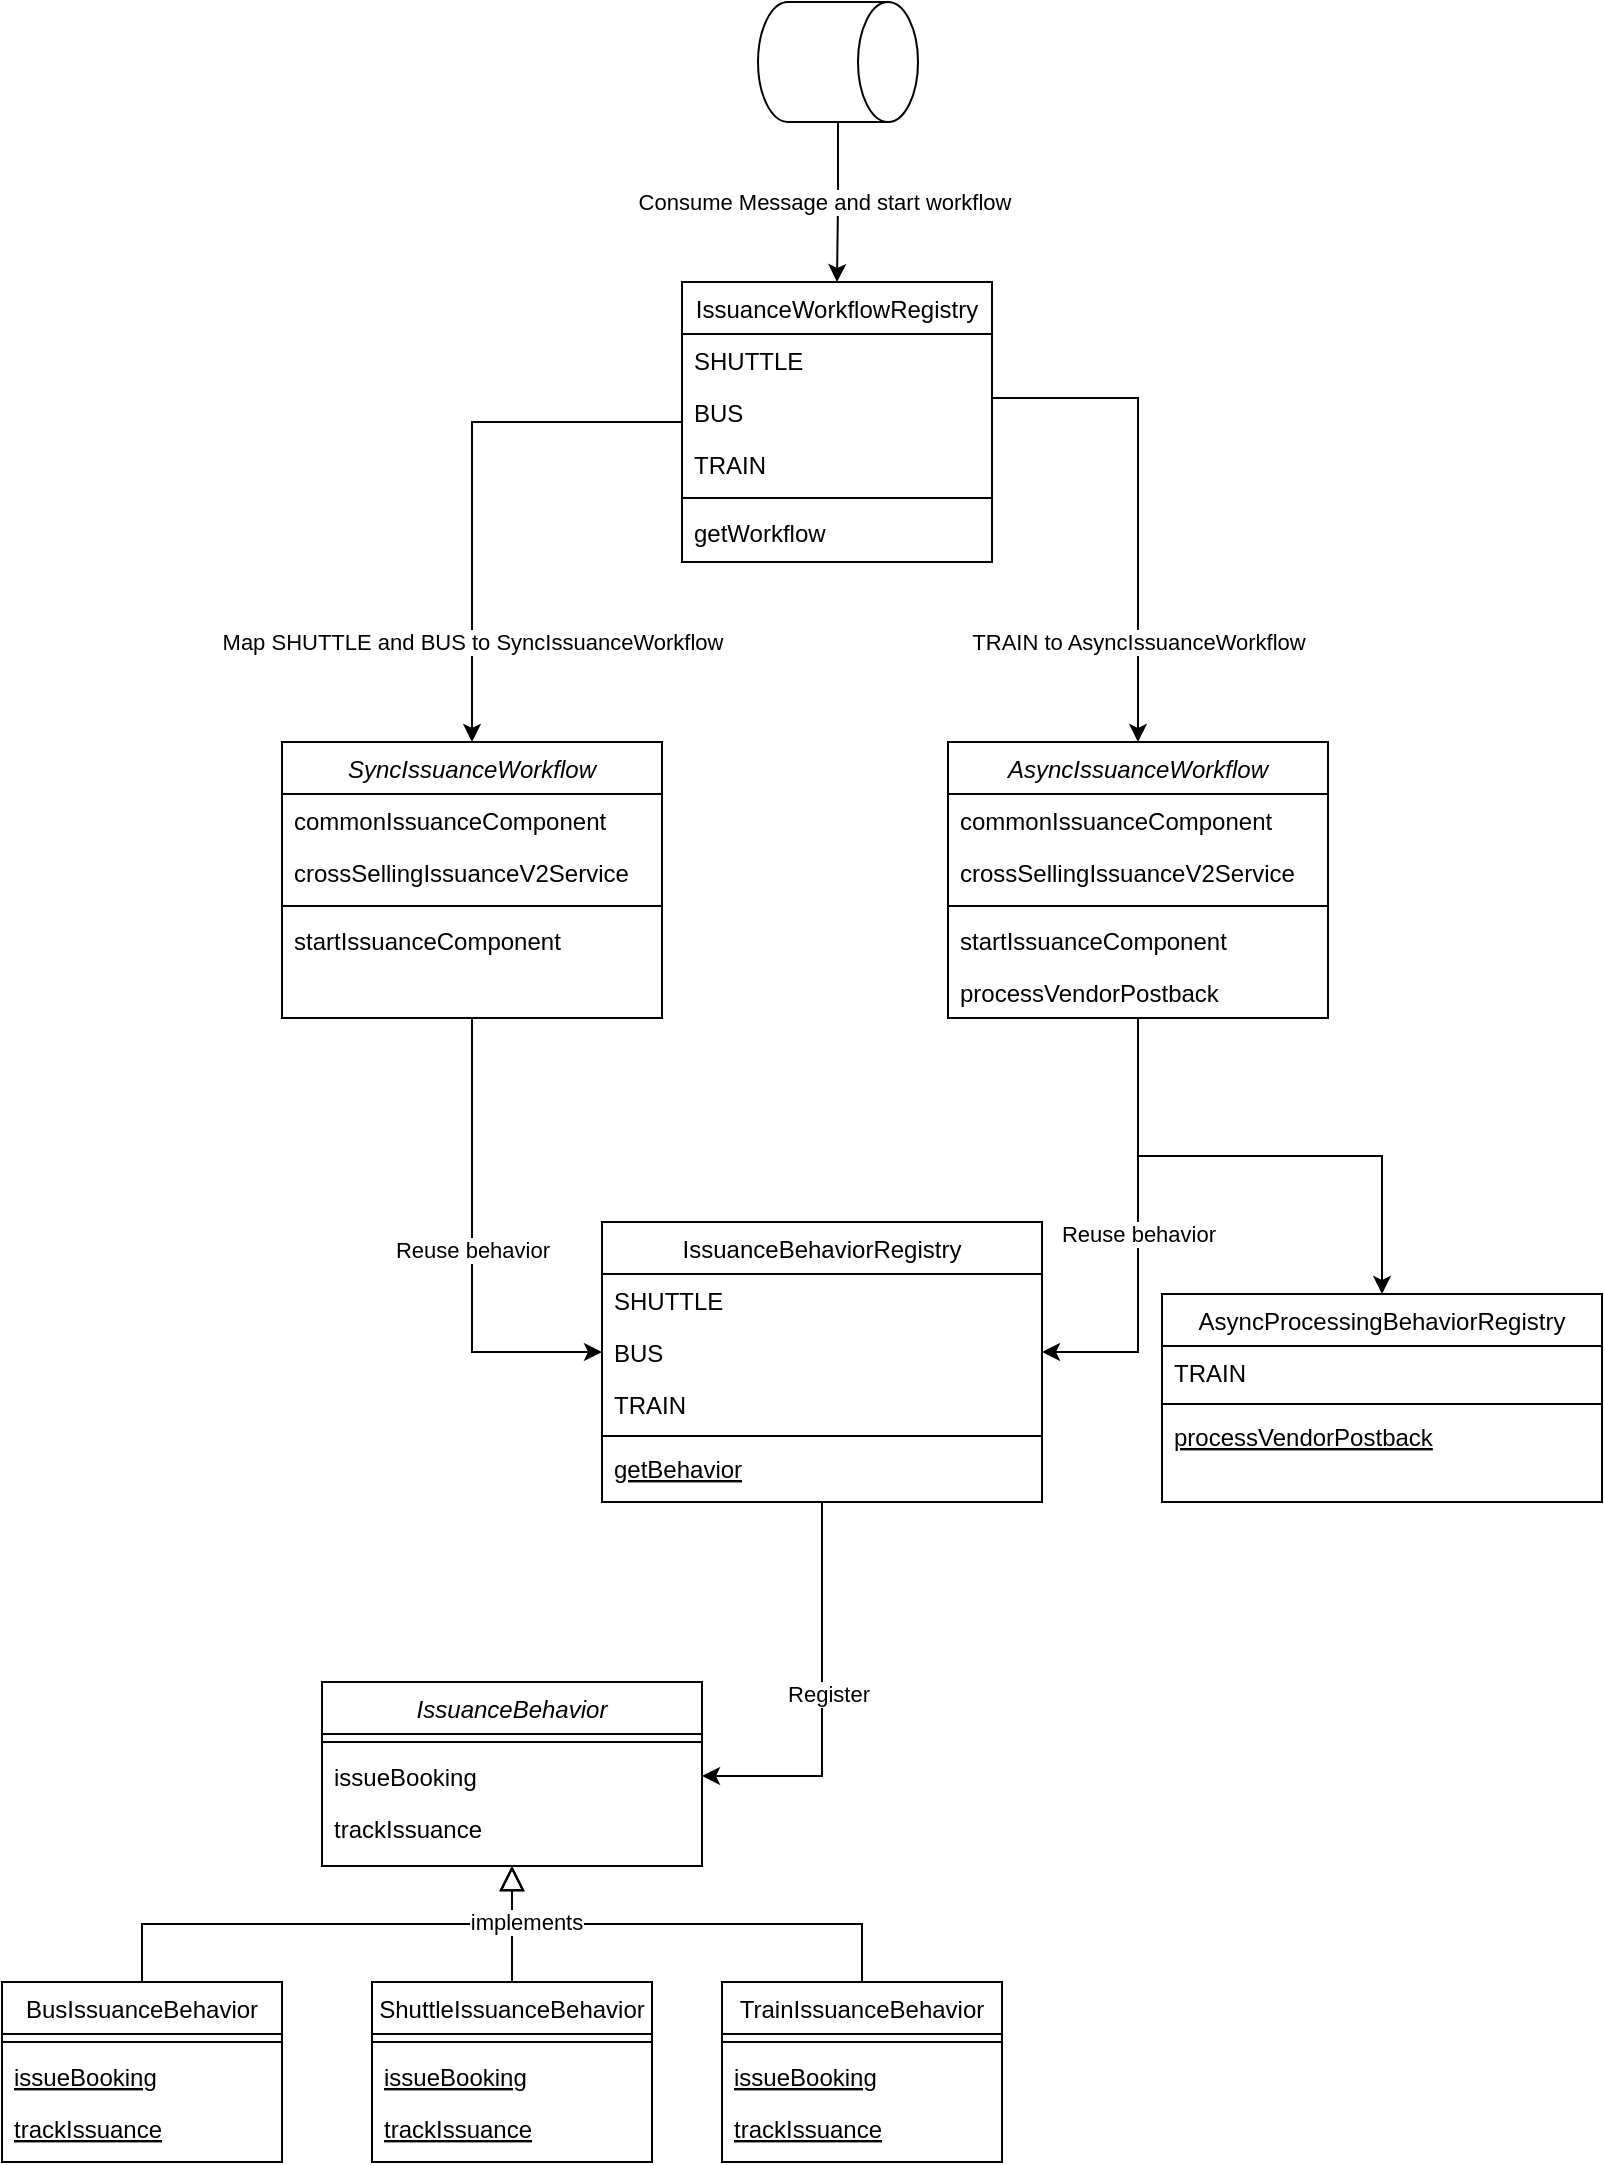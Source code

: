 <mxfile version="13.7.9" type="github">
  <diagram id="C5RBs43oDa-KdzZeNtuy" name="Page-1">
    <mxGraphModel dx="1186" dy="687" grid="1" gridSize="10" guides="1" tooltips="1" connect="1" arrows="1" fold="1" page="1" pageScale="1" pageWidth="827" pageHeight="1169" math="0" shadow="0">
      <root>
        <mxCell id="WIyWlLk6GJQsqaUBKTNV-0" />
        <mxCell id="WIyWlLk6GJQsqaUBKTNV-1" parent="WIyWlLk6GJQsqaUBKTNV-0" />
        <mxCell id="3vIBMGjglbCC2fMAFa1k-7" value="Map SHUTTLE and BUS to SyncIssuanceWorkflow" style="edgeStyle=orthogonalEdgeStyle;rounded=0;orthogonalLoop=1;jettySize=auto;html=1;entryX=0.5;entryY=0;entryDx=0;entryDy=0;" edge="1" parent="WIyWlLk6GJQsqaUBKTNV-1" source="zkfFHV4jXpPFQw0GAbJ--17" target="zkfFHV4jXpPFQw0GAbJ--0">
          <mxGeometry x="0.623" relative="1" as="geometry">
            <mxPoint as="offset" />
          </mxGeometry>
        </mxCell>
        <mxCell id="3vIBMGjglbCC2fMAFa1k-119" value="Reuse behavior" style="edgeStyle=orthogonalEdgeStyle;rounded=0;orthogonalLoop=1;jettySize=auto;html=1;entryX=0;entryY=0.5;entryDx=0;entryDy=0;endArrow=classic;endFill=1;" edge="1" parent="WIyWlLk6GJQsqaUBKTNV-1" source="zkfFHV4jXpPFQw0GAbJ--0" target="3vIBMGjglbCC2fMAFa1k-74">
          <mxGeometry relative="1" as="geometry" />
        </mxCell>
        <mxCell id="zkfFHV4jXpPFQw0GAbJ--0" value="SyncIssuanceWorkflow" style="swimlane;fontStyle=2;align=center;verticalAlign=top;childLayout=stackLayout;horizontal=1;startSize=26;horizontalStack=0;resizeParent=1;resizeLast=0;collapsible=1;marginBottom=0;rounded=0;shadow=0;strokeWidth=1;" parent="WIyWlLk6GJQsqaUBKTNV-1" vertex="1">
          <mxGeometry x="160" y="420" width="190" height="138" as="geometry">
            <mxRectangle x="230" y="140" width="160" height="26" as="alternateBounds" />
          </mxGeometry>
        </mxCell>
        <mxCell id="zkfFHV4jXpPFQw0GAbJ--1" value="commonIssuanceComponent" style="text;align=left;verticalAlign=top;spacingLeft=4;spacingRight=4;overflow=hidden;rotatable=0;points=[[0,0.5],[1,0.5]];portConstraint=eastwest;" parent="zkfFHV4jXpPFQw0GAbJ--0" vertex="1">
          <mxGeometry y="26" width="190" height="26" as="geometry" />
        </mxCell>
        <mxCell id="zkfFHV4jXpPFQw0GAbJ--2" value="crossSellingIssuanceV2Service" style="text;align=left;verticalAlign=top;spacingLeft=4;spacingRight=4;overflow=hidden;rotatable=0;points=[[0,0.5],[1,0.5]];portConstraint=eastwest;rounded=0;shadow=0;html=0;" parent="zkfFHV4jXpPFQw0GAbJ--0" vertex="1">
          <mxGeometry y="52" width="190" height="26" as="geometry" />
        </mxCell>
        <mxCell id="zkfFHV4jXpPFQw0GAbJ--4" value="" style="line;html=1;strokeWidth=1;align=left;verticalAlign=middle;spacingTop=-1;spacingLeft=3;spacingRight=3;rotatable=0;labelPosition=right;points=[];portConstraint=eastwest;" parent="zkfFHV4jXpPFQw0GAbJ--0" vertex="1">
          <mxGeometry y="78" width="190" height="8" as="geometry" />
        </mxCell>
        <mxCell id="zkfFHV4jXpPFQw0GAbJ--5" value="startIssuanceComponent" style="text;align=left;verticalAlign=top;spacingLeft=4;spacingRight=4;overflow=hidden;rotatable=0;points=[[0,0.5],[1,0.5]];portConstraint=eastwest;" parent="zkfFHV4jXpPFQw0GAbJ--0" vertex="1">
          <mxGeometry y="86" width="190" height="26" as="geometry" />
        </mxCell>
        <mxCell id="3vIBMGjglbCC2fMAFa1k-41" value="TRAIN to AsyncIssuanceWorkflow" style="edgeStyle=orthogonalEdgeStyle;rounded=0;orthogonalLoop=1;jettySize=auto;html=1;entryX=0.5;entryY=0;entryDx=0;entryDy=0;exitX=1;exitY=0.231;exitDx=0;exitDy=0;exitPerimeter=0;" edge="1" parent="WIyWlLk6GJQsqaUBKTNV-1" source="zkfFHV4jXpPFQw0GAbJ--19" target="3vIBMGjglbCC2fMAFa1k-42">
          <mxGeometry x="0.592" relative="1" as="geometry">
            <mxPoint x="588" y="330" as="sourcePoint" />
            <mxPoint as="offset" />
          </mxGeometry>
        </mxCell>
        <mxCell id="3vIBMGjglbCC2fMAFa1k-120" value="Reuse behavior" style="edgeStyle=orthogonalEdgeStyle;rounded=0;orthogonalLoop=1;jettySize=auto;html=1;entryX=1;entryY=0.5;entryDx=0;entryDy=0;endArrow=classic;endFill=1;" edge="1" parent="WIyWlLk6GJQsqaUBKTNV-1" source="3vIBMGjglbCC2fMAFa1k-42" target="3vIBMGjglbCC2fMAFa1k-74">
          <mxGeometry relative="1" as="geometry" />
        </mxCell>
        <mxCell id="3vIBMGjglbCC2fMAFa1k-127" style="edgeStyle=orthogonalEdgeStyle;rounded=0;orthogonalLoop=1;jettySize=auto;html=1;entryX=0.5;entryY=0;entryDx=0;entryDy=0;endArrow=classic;endFill=1;" edge="1" parent="WIyWlLk6GJQsqaUBKTNV-1" source="3vIBMGjglbCC2fMAFa1k-42" target="3vIBMGjglbCC2fMAFa1k-121">
          <mxGeometry relative="1" as="geometry" />
        </mxCell>
        <mxCell id="3vIBMGjglbCC2fMAFa1k-42" value="AsyncIssuanceWorkflow" style="swimlane;fontStyle=2;align=center;verticalAlign=top;childLayout=stackLayout;horizontal=1;startSize=26;horizontalStack=0;resizeParent=1;resizeLast=0;collapsible=1;marginBottom=0;rounded=0;shadow=0;strokeWidth=1;" vertex="1" parent="WIyWlLk6GJQsqaUBKTNV-1">
          <mxGeometry x="493" y="420" width="190" height="138" as="geometry">
            <mxRectangle x="230" y="140" width="160" height="26" as="alternateBounds" />
          </mxGeometry>
        </mxCell>
        <mxCell id="3vIBMGjglbCC2fMAFa1k-43" value="commonIssuanceComponent" style="text;align=left;verticalAlign=top;spacingLeft=4;spacingRight=4;overflow=hidden;rotatable=0;points=[[0,0.5],[1,0.5]];portConstraint=eastwest;" vertex="1" parent="3vIBMGjglbCC2fMAFa1k-42">
          <mxGeometry y="26" width="190" height="26" as="geometry" />
        </mxCell>
        <mxCell id="3vIBMGjglbCC2fMAFa1k-44" value="crossSellingIssuanceV2Service" style="text;align=left;verticalAlign=top;spacingLeft=4;spacingRight=4;overflow=hidden;rotatable=0;points=[[0,0.5],[1,0.5]];portConstraint=eastwest;rounded=0;shadow=0;html=0;" vertex="1" parent="3vIBMGjglbCC2fMAFa1k-42">
          <mxGeometry y="52" width="190" height="26" as="geometry" />
        </mxCell>
        <mxCell id="3vIBMGjglbCC2fMAFa1k-45" value="" style="line;html=1;strokeWidth=1;align=left;verticalAlign=middle;spacingTop=-1;spacingLeft=3;spacingRight=3;rotatable=0;labelPosition=right;points=[];portConstraint=eastwest;" vertex="1" parent="3vIBMGjglbCC2fMAFa1k-42">
          <mxGeometry y="78" width="190" height="8" as="geometry" />
        </mxCell>
        <mxCell id="3vIBMGjglbCC2fMAFa1k-46" value="startIssuanceComponent" style="text;align=left;verticalAlign=top;spacingLeft=4;spacingRight=4;overflow=hidden;rotatable=0;points=[[0,0.5],[1,0.5]];portConstraint=eastwest;" vertex="1" parent="3vIBMGjglbCC2fMAFa1k-42">
          <mxGeometry y="86" width="190" height="26" as="geometry" />
        </mxCell>
        <mxCell id="3vIBMGjglbCC2fMAFa1k-62" value="processVendorPostback" style="text;align=left;verticalAlign=top;spacingLeft=4;spacingRight=4;overflow=hidden;rotatable=0;points=[[0,0.5],[1,0.5]];portConstraint=eastwest;" vertex="1" parent="3vIBMGjglbCC2fMAFa1k-42">
          <mxGeometry y="112" width="190" height="26" as="geometry" />
        </mxCell>
        <mxCell id="zkfFHV4jXpPFQw0GAbJ--17" value="IssuanceWorkflowRegistry" style="swimlane;fontStyle=0;align=center;verticalAlign=top;childLayout=stackLayout;horizontal=1;startSize=26;horizontalStack=0;resizeParent=1;resizeLast=0;collapsible=1;marginBottom=0;rounded=0;shadow=0;strokeWidth=1;" parent="WIyWlLk6GJQsqaUBKTNV-1" vertex="1">
          <mxGeometry x="360" y="190" width="155" height="140" as="geometry">
            <mxRectangle x="550" y="140" width="160" height="26" as="alternateBounds" />
          </mxGeometry>
        </mxCell>
        <mxCell id="zkfFHV4jXpPFQw0GAbJ--18" value="SHUTTLE" style="text;align=left;verticalAlign=top;spacingLeft=4;spacingRight=4;overflow=hidden;rotatable=0;points=[[0,0.5],[1,0.5]];portConstraint=eastwest;" parent="zkfFHV4jXpPFQw0GAbJ--17" vertex="1">
          <mxGeometry y="26" width="155" height="26" as="geometry" />
        </mxCell>
        <mxCell id="zkfFHV4jXpPFQw0GAbJ--19" value="BUS" style="text;align=left;verticalAlign=top;spacingLeft=4;spacingRight=4;overflow=hidden;rotatable=0;points=[[0,0.5],[1,0.5]];portConstraint=eastwest;rounded=0;shadow=0;html=0;" parent="zkfFHV4jXpPFQw0GAbJ--17" vertex="1">
          <mxGeometry y="52" width="155" height="26" as="geometry" />
        </mxCell>
        <mxCell id="3vIBMGjglbCC2fMAFa1k-118" value="TRAIN" style="text;align=left;verticalAlign=top;spacingLeft=4;spacingRight=4;overflow=hidden;rotatable=0;points=[[0,0.5],[1,0.5]];portConstraint=eastwest;rounded=0;shadow=0;html=0;" vertex="1" parent="zkfFHV4jXpPFQw0GAbJ--17">
          <mxGeometry y="78" width="155" height="26" as="geometry" />
        </mxCell>
        <mxCell id="zkfFHV4jXpPFQw0GAbJ--23" value="" style="line;html=1;strokeWidth=1;align=left;verticalAlign=middle;spacingTop=-1;spacingLeft=3;spacingRight=3;rotatable=0;labelPosition=right;points=[];portConstraint=eastwest;" parent="zkfFHV4jXpPFQw0GAbJ--17" vertex="1">
          <mxGeometry y="104" width="155" height="8" as="geometry" />
        </mxCell>
        <mxCell id="zkfFHV4jXpPFQw0GAbJ--24" value="getWorkflow" style="text;align=left;verticalAlign=top;spacingLeft=4;spacingRight=4;overflow=hidden;rotatable=0;points=[[0,0.5],[1,0.5]];portConstraint=eastwest;" parent="zkfFHV4jXpPFQw0GAbJ--17" vertex="1">
          <mxGeometry y="112" width="155" height="26" as="geometry" />
        </mxCell>
        <mxCell id="3vIBMGjglbCC2fMAFa1k-116" style="edgeStyle=orthogonalEdgeStyle;rounded=0;orthogonalLoop=1;jettySize=auto;html=1;exitX=1;exitY=0.5;exitDx=0;exitDy=0;exitPerimeter=0;entryX=0.5;entryY=0;entryDx=0;entryDy=0;endArrow=classic;endFill=1;" edge="1" parent="WIyWlLk6GJQsqaUBKTNV-1" source="3vIBMGjglbCC2fMAFa1k-70" target="zkfFHV4jXpPFQw0GAbJ--17">
          <mxGeometry relative="1" as="geometry" />
        </mxCell>
        <mxCell id="3vIBMGjglbCC2fMAFa1k-117" value="Consume Message and start workflow" style="edgeLabel;html=1;align=center;verticalAlign=middle;resizable=0;points=[];" vertex="1" connectable="0" parent="3vIBMGjglbCC2fMAFa1k-116">
          <mxGeometry x="0.006" y="-5" relative="1" as="geometry">
            <mxPoint x="-2" as="offset" />
          </mxGeometry>
        </mxCell>
        <mxCell id="3vIBMGjglbCC2fMAFa1k-70" value="" style="shape=cylinder3;whiteSpace=wrap;html=1;boundedLbl=1;backgroundOutline=1;size=15;rotation=90;" vertex="1" parent="WIyWlLk6GJQsqaUBKTNV-1">
          <mxGeometry x="408" y="40" width="60" height="80" as="geometry" />
        </mxCell>
        <mxCell id="3vIBMGjglbCC2fMAFa1k-83" style="edgeStyle=orthogonalEdgeStyle;rounded=0;orthogonalLoop=1;jettySize=auto;html=1;exitX=0.5;exitY=1;exitDx=0;exitDy=0;entryX=1;entryY=0.5;entryDx=0;entryDy=0;" edge="1" parent="WIyWlLk6GJQsqaUBKTNV-1" source="3vIBMGjglbCC2fMAFa1k-72" target="3vIBMGjglbCC2fMAFa1k-82">
          <mxGeometry relative="1" as="geometry">
            <mxPoint x="400" y="973" as="targetPoint" />
          </mxGeometry>
        </mxCell>
        <mxCell id="3vIBMGjglbCC2fMAFa1k-84" value="Register" style="edgeLabel;html=1;align=center;verticalAlign=middle;resizable=0;points=[];" vertex="1" connectable="0" parent="3vIBMGjglbCC2fMAFa1k-83">
          <mxGeometry x="-0.026" y="3" relative="1" as="geometry">
            <mxPoint as="offset" />
          </mxGeometry>
        </mxCell>
        <mxCell id="3vIBMGjglbCC2fMAFa1k-86" value="BusIssuanceBehavior" style="swimlane;fontStyle=0;align=center;verticalAlign=top;childLayout=stackLayout;horizontal=1;startSize=26;horizontalStack=0;resizeParent=1;resizeLast=0;collapsible=1;marginBottom=0;rounded=0;shadow=0;strokeWidth=1;" vertex="1" parent="WIyWlLk6GJQsqaUBKTNV-1">
          <mxGeometry x="20" y="1040" width="140" height="90" as="geometry">
            <mxRectangle x="130" y="380" width="160" height="26" as="alternateBounds" />
          </mxGeometry>
        </mxCell>
        <mxCell id="3vIBMGjglbCC2fMAFa1k-89" value="" style="line;html=1;strokeWidth=1;align=left;verticalAlign=middle;spacingTop=-1;spacingLeft=3;spacingRight=3;rotatable=0;labelPosition=right;points=[];portConstraint=eastwest;" vertex="1" parent="3vIBMGjglbCC2fMAFa1k-86">
          <mxGeometry y="26" width="140" height="8" as="geometry" />
        </mxCell>
        <mxCell id="3vIBMGjglbCC2fMAFa1k-90" value="issueBooking" style="text;align=left;verticalAlign=top;spacingLeft=4;spacingRight=4;overflow=hidden;rotatable=0;points=[[0,0.5],[1,0.5]];portConstraint=eastwest;fontStyle=4" vertex="1" parent="3vIBMGjglbCC2fMAFa1k-86">
          <mxGeometry y="34" width="140" height="26" as="geometry" />
        </mxCell>
        <mxCell id="3vIBMGjglbCC2fMAFa1k-91" value="trackIssuance" style="text;align=left;verticalAlign=top;spacingLeft=4;spacingRight=4;overflow=hidden;rotatable=0;points=[[0,0.5],[1,0.5]];portConstraint=eastwest;fontStyle=4" vertex="1" parent="3vIBMGjglbCC2fMAFa1k-86">
          <mxGeometry y="60" width="140" height="26" as="geometry" />
        </mxCell>
        <mxCell id="3vIBMGjglbCC2fMAFa1k-92" value="ShuttleIssuanceBehavior" style="swimlane;fontStyle=0;align=center;verticalAlign=top;childLayout=stackLayout;horizontal=1;startSize=26;horizontalStack=0;resizeParent=1;resizeLast=0;collapsible=1;marginBottom=0;rounded=0;shadow=0;strokeWidth=1;" vertex="1" parent="WIyWlLk6GJQsqaUBKTNV-1">
          <mxGeometry x="205" y="1040" width="140" height="90" as="geometry">
            <mxRectangle x="130" y="380" width="160" height="26" as="alternateBounds" />
          </mxGeometry>
        </mxCell>
        <mxCell id="3vIBMGjglbCC2fMAFa1k-93" value="" style="line;html=1;strokeWidth=1;align=left;verticalAlign=middle;spacingTop=-1;spacingLeft=3;spacingRight=3;rotatable=0;labelPosition=right;points=[];portConstraint=eastwest;" vertex="1" parent="3vIBMGjglbCC2fMAFa1k-92">
          <mxGeometry y="26" width="140" height="8" as="geometry" />
        </mxCell>
        <mxCell id="3vIBMGjglbCC2fMAFa1k-94" value="issueBooking" style="text;align=left;verticalAlign=top;spacingLeft=4;spacingRight=4;overflow=hidden;rotatable=0;points=[[0,0.5],[1,0.5]];portConstraint=eastwest;fontStyle=4" vertex="1" parent="3vIBMGjglbCC2fMAFa1k-92">
          <mxGeometry y="34" width="140" height="26" as="geometry" />
        </mxCell>
        <mxCell id="3vIBMGjglbCC2fMAFa1k-95" value="trackIssuance" style="text;align=left;verticalAlign=top;spacingLeft=4;spacingRight=4;overflow=hidden;rotatable=0;points=[[0,0.5],[1,0.5]];portConstraint=eastwest;fontStyle=4" vertex="1" parent="3vIBMGjglbCC2fMAFa1k-92">
          <mxGeometry y="60" width="140" height="26" as="geometry" />
        </mxCell>
        <mxCell id="3vIBMGjglbCC2fMAFa1k-96" value="TrainIssuanceBehavior" style="swimlane;fontStyle=0;align=center;verticalAlign=top;childLayout=stackLayout;horizontal=1;startSize=26;horizontalStack=0;resizeParent=1;resizeLast=0;collapsible=1;marginBottom=0;rounded=0;shadow=0;strokeWidth=1;" vertex="1" parent="WIyWlLk6GJQsqaUBKTNV-1">
          <mxGeometry x="380" y="1040" width="140" height="90" as="geometry">
            <mxRectangle x="130" y="380" width="160" height="26" as="alternateBounds" />
          </mxGeometry>
        </mxCell>
        <mxCell id="3vIBMGjglbCC2fMAFa1k-97" value="" style="line;html=1;strokeWidth=1;align=left;verticalAlign=middle;spacingTop=-1;spacingLeft=3;spacingRight=3;rotatable=0;labelPosition=right;points=[];portConstraint=eastwest;" vertex="1" parent="3vIBMGjglbCC2fMAFa1k-96">
          <mxGeometry y="26" width="140" height="8" as="geometry" />
        </mxCell>
        <mxCell id="3vIBMGjglbCC2fMAFa1k-98" value="issueBooking" style="text;align=left;verticalAlign=top;spacingLeft=4;spacingRight=4;overflow=hidden;rotatable=0;points=[[0,0.5],[1,0.5]];portConstraint=eastwest;fontStyle=4" vertex="1" parent="3vIBMGjglbCC2fMAFa1k-96">
          <mxGeometry y="34" width="140" height="26" as="geometry" />
        </mxCell>
        <mxCell id="3vIBMGjglbCC2fMAFa1k-99" value="trackIssuance" style="text;align=left;verticalAlign=top;spacingLeft=4;spacingRight=4;overflow=hidden;rotatable=0;points=[[0,0.5],[1,0.5]];portConstraint=eastwest;fontStyle=4" vertex="1" parent="3vIBMGjglbCC2fMAFa1k-96">
          <mxGeometry y="60" width="140" height="26" as="geometry" />
        </mxCell>
        <mxCell id="3vIBMGjglbCC2fMAFa1k-105" value="" style="endArrow=block;endSize=10;endFill=0;shadow=0;strokeWidth=1;rounded=0;edgeStyle=elbowEdgeStyle;elbow=vertical;exitX=0.5;exitY=0;exitDx=0;exitDy=0;entryX=0.5;entryY=1;entryDx=0;entryDy=0;" edge="1" parent="WIyWlLk6GJQsqaUBKTNV-1" source="3vIBMGjglbCC2fMAFa1k-86" target="3vIBMGjglbCC2fMAFa1k-78">
          <mxGeometry width="160" relative="1" as="geometry">
            <mxPoint x="250" y="1032" as="sourcePoint" />
            <mxPoint x="260" y="950" as="targetPoint" />
          </mxGeometry>
        </mxCell>
        <mxCell id="3vIBMGjglbCC2fMAFa1k-110" value="" style="endArrow=block;endSize=10;endFill=0;shadow=0;strokeWidth=1;rounded=0;edgeStyle=elbowEdgeStyle;elbow=vertical;exitX=0.5;exitY=0;exitDx=0;exitDy=0;entryX=0.5;entryY=1;entryDx=0;entryDy=0;" edge="1" parent="WIyWlLk6GJQsqaUBKTNV-1" source="3vIBMGjglbCC2fMAFa1k-92" target="3vIBMGjglbCC2fMAFa1k-78">
          <mxGeometry width="160" relative="1" as="geometry">
            <mxPoint x="100" y="1050" as="sourcePoint" />
            <mxPoint x="260" y="950" as="targetPoint" />
          </mxGeometry>
        </mxCell>
        <mxCell id="3vIBMGjglbCC2fMAFa1k-111" value="" style="endArrow=block;endSize=10;endFill=0;shadow=0;strokeWidth=1;rounded=0;edgeStyle=elbowEdgeStyle;elbow=vertical;exitX=0.5;exitY=0;exitDx=0;exitDy=0;entryX=0.5;entryY=1;entryDx=0;entryDy=0;" edge="1" parent="WIyWlLk6GJQsqaUBKTNV-1" source="3vIBMGjglbCC2fMAFa1k-96" target="3vIBMGjglbCC2fMAFa1k-78">
          <mxGeometry width="160" relative="1" as="geometry">
            <mxPoint x="285" y="1050" as="sourcePoint" />
            <mxPoint x="285" y="940" as="targetPoint" />
          </mxGeometry>
        </mxCell>
        <mxCell id="3vIBMGjglbCC2fMAFa1k-112" value="implements" style="edgeLabel;html=1;align=center;verticalAlign=middle;resizable=0;points=[];" vertex="1" connectable="0" parent="3vIBMGjglbCC2fMAFa1k-111">
          <mxGeometry x="0.693" y="-1" relative="1" as="geometry">
            <mxPoint as="offset" />
          </mxGeometry>
        </mxCell>
        <mxCell id="3vIBMGjglbCC2fMAFa1k-78" value="IssuanceBehavior" style="swimlane;fontStyle=2;align=center;verticalAlign=top;childLayout=stackLayout;horizontal=1;startSize=26;horizontalStack=0;resizeParent=1;resizeLast=0;collapsible=1;marginBottom=0;rounded=0;shadow=0;strokeWidth=1;" vertex="1" parent="WIyWlLk6GJQsqaUBKTNV-1">
          <mxGeometry x="180" y="890" width="190" height="92" as="geometry">
            <mxRectangle x="230" y="140" width="160" height="26" as="alternateBounds" />
          </mxGeometry>
        </mxCell>
        <mxCell id="3vIBMGjglbCC2fMAFa1k-81" value="" style="line;html=1;strokeWidth=1;align=left;verticalAlign=middle;spacingTop=-1;spacingLeft=3;spacingRight=3;rotatable=0;labelPosition=right;points=[];portConstraint=eastwest;" vertex="1" parent="3vIBMGjglbCC2fMAFa1k-78">
          <mxGeometry y="26" width="190" height="8" as="geometry" />
        </mxCell>
        <mxCell id="3vIBMGjglbCC2fMAFa1k-82" value="issueBooking" style="text;align=left;verticalAlign=top;spacingLeft=4;spacingRight=4;overflow=hidden;rotatable=0;points=[[0,0.5],[1,0.5]];portConstraint=eastwest;" vertex="1" parent="3vIBMGjglbCC2fMAFa1k-78">
          <mxGeometry y="34" width="190" height="26" as="geometry" />
        </mxCell>
        <mxCell id="3vIBMGjglbCC2fMAFa1k-85" value="trackIssuance" style="text;align=left;verticalAlign=top;spacingLeft=4;spacingRight=4;overflow=hidden;rotatable=0;points=[[0,0.5],[1,0.5]];portConstraint=eastwest;" vertex="1" parent="3vIBMGjglbCC2fMAFa1k-78">
          <mxGeometry y="60" width="190" height="26" as="geometry" />
        </mxCell>
        <mxCell id="3vIBMGjglbCC2fMAFa1k-72" value="IssuanceBehaviorRegistry" style="swimlane;fontStyle=0;align=center;verticalAlign=top;childLayout=stackLayout;horizontal=1;startSize=26;horizontalStack=0;resizeParent=1;resizeLast=0;collapsible=1;marginBottom=0;rounded=0;shadow=0;strokeWidth=1;" vertex="1" parent="WIyWlLk6GJQsqaUBKTNV-1">
          <mxGeometry x="320" y="660" width="220" height="140" as="geometry">
            <mxRectangle x="130" y="380" width="160" height="26" as="alternateBounds" />
          </mxGeometry>
        </mxCell>
        <mxCell id="3vIBMGjglbCC2fMAFa1k-73" value="SHUTTLE" style="text;align=left;verticalAlign=top;spacingLeft=4;spacingRight=4;overflow=hidden;rotatable=0;points=[[0,0.5],[1,0.5]];portConstraint=eastwest;" vertex="1" parent="3vIBMGjglbCC2fMAFa1k-72">
          <mxGeometry y="26" width="220" height="26" as="geometry" />
        </mxCell>
        <mxCell id="3vIBMGjglbCC2fMAFa1k-74" value="BUS" style="text;align=left;verticalAlign=top;spacingLeft=4;spacingRight=4;overflow=hidden;rotatable=0;points=[[0,0.5],[1,0.5]];portConstraint=eastwest;rounded=0;shadow=0;html=0;" vertex="1" parent="3vIBMGjglbCC2fMAFa1k-72">
          <mxGeometry y="52" width="220" height="26" as="geometry" />
        </mxCell>
        <mxCell id="3vIBMGjglbCC2fMAFa1k-77" value="TRAIN" style="text;align=left;verticalAlign=top;spacingLeft=4;spacingRight=4;overflow=hidden;rotatable=0;points=[[0,0.5],[1,0.5]];portConstraint=eastwest;rounded=0;shadow=0;html=0;" vertex="1" parent="3vIBMGjglbCC2fMAFa1k-72">
          <mxGeometry y="78" width="220" height="26" as="geometry" />
        </mxCell>
        <mxCell id="3vIBMGjglbCC2fMAFa1k-75" value="" style="line;html=1;strokeWidth=1;align=left;verticalAlign=middle;spacingTop=-1;spacingLeft=3;spacingRight=3;rotatable=0;labelPosition=right;points=[];portConstraint=eastwest;" vertex="1" parent="3vIBMGjglbCC2fMAFa1k-72">
          <mxGeometry y="104" width="220" height="6" as="geometry" />
        </mxCell>
        <mxCell id="3vIBMGjglbCC2fMAFa1k-76" value="getBehavior" style="text;align=left;verticalAlign=top;spacingLeft=4;spacingRight=4;overflow=hidden;rotatable=0;points=[[0,0.5],[1,0.5]];portConstraint=eastwest;fontStyle=4" vertex="1" parent="3vIBMGjglbCC2fMAFa1k-72">
          <mxGeometry y="110" width="220" height="26" as="geometry" />
        </mxCell>
        <mxCell id="3vIBMGjglbCC2fMAFa1k-121" value="AsyncProcessingBehaviorRegistry" style="swimlane;fontStyle=0;align=center;verticalAlign=top;childLayout=stackLayout;horizontal=1;startSize=26;horizontalStack=0;resizeParent=1;resizeLast=0;collapsible=1;marginBottom=0;rounded=0;shadow=0;strokeWidth=1;" vertex="1" parent="WIyWlLk6GJQsqaUBKTNV-1">
          <mxGeometry x="600" y="696" width="220" height="104" as="geometry">
            <mxRectangle x="130" y="380" width="160" height="26" as="alternateBounds" />
          </mxGeometry>
        </mxCell>
        <mxCell id="3vIBMGjglbCC2fMAFa1k-124" value="TRAIN" style="text;align=left;verticalAlign=top;spacingLeft=4;spacingRight=4;overflow=hidden;rotatable=0;points=[[0,0.5],[1,0.5]];portConstraint=eastwest;rounded=0;shadow=0;html=0;" vertex="1" parent="3vIBMGjglbCC2fMAFa1k-121">
          <mxGeometry y="26" width="220" height="26" as="geometry" />
        </mxCell>
        <mxCell id="3vIBMGjglbCC2fMAFa1k-125" value="" style="line;html=1;strokeWidth=1;align=left;verticalAlign=middle;spacingTop=-1;spacingLeft=3;spacingRight=3;rotatable=0;labelPosition=right;points=[];portConstraint=eastwest;" vertex="1" parent="3vIBMGjglbCC2fMAFa1k-121">
          <mxGeometry y="52" width="220" height="6" as="geometry" />
        </mxCell>
        <mxCell id="3vIBMGjglbCC2fMAFa1k-126" value="processVendorPostback" style="text;align=left;verticalAlign=top;spacingLeft=4;spacingRight=4;overflow=hidden;rotatable=0;points=[[0,0.5],[1,0.5]];portConstraint=eastwest;fontStyle=4" vertex="1" parent="3vIBMGjglbCC2fMAFa1k-121">
          <mxGeometry y="58" width="220" height="26" as="geometry" />
        </mxCell>
      </root>
    </mxGraphModel>
  </diagram>
</mxfile>
